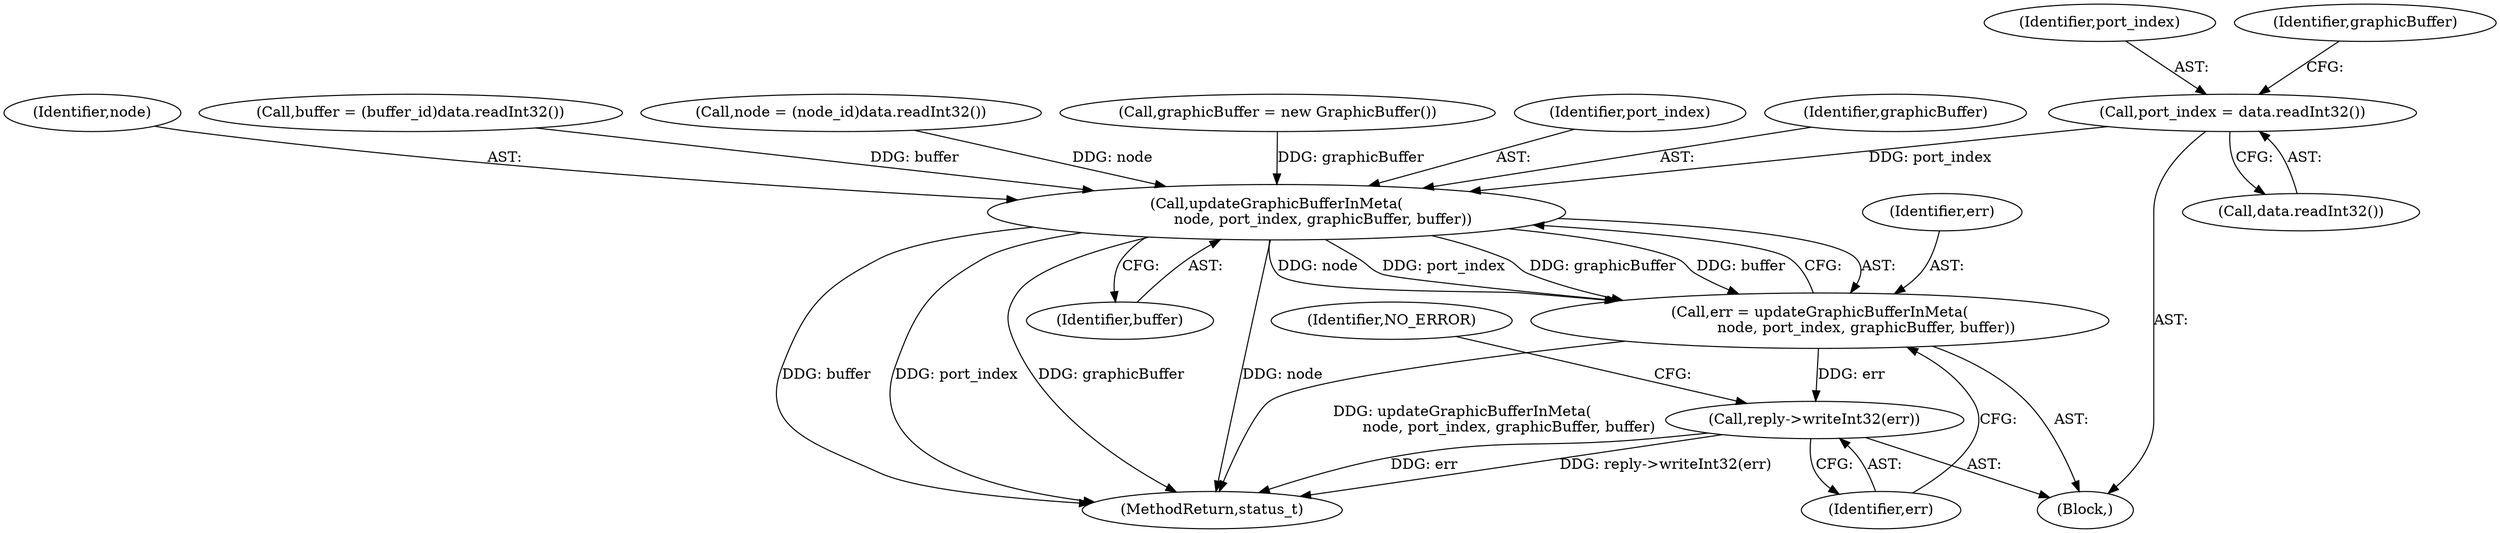 digraph "0_Android_0bb5ced60304da7f61478ffd359e7ba65d72f181@API" {
"1000738" [label="(Call,port_index = data.readInt32())"];
"1000758" [label="(Call,updateGraphicBufferInMeta(\n                    node, port_index, graphicBuffer, buffer))"];
"1000756" [label="(Call,err = updateGraphicBufferInMeta(\n                    node, port_index, graphicBuffer, buffer))"];
"1000763" [label="(Call,reply->writeInt32(err))"];
"1000739" [label="(Identifier,port_index)"];
"1000759" [label="(Identifier,node)"];
"1000763" [label="(Call,reply->writeInt32(err))"];
"1000750" [label="(Call,buffer = (buffer_id)data.readInt32())"];
"1000766" [label="(Identifier,NO_ERROR)"];
"1000738" [label="(Call,port_index = data.readInt32())"];
"1000743" [label="(Identifier,graphicBuffer)"];
"1000732" [label="(Call,node = (node_id)data.readInt32())"];
"1000757" [label="(Identifier,err)"];
"1000758" [label="(Call,updateGraphicBufferInMeta(\n                    node, port_index, graphicBuffer, buffer))"];
"1000740" [label="(Call,data.readInt32())"];
"1000756" [label="(Call,err = updateGraphicBufferInMeta(\n                    node, port_index, graphicBuffer, buffer))"];
"1000742" [label="(Call,graphicBuffer = new GraphicBuffer())"];
"1001337" [label="(MethodReturn,status_t)"];
"1000764" [label="(Identifier,err)"];
"1000762" [label="(Identifier,buffer)"];
"1000760" [label="(Identifier,port_index)"];
"1000726" [label="(Block,)"];
"1000761" [label="(Identifier,graphicBuffer)"];
"1000738" -> "1000726"  [label="AST: "];
"1000738" -> "1000740"  [label="CFG: "];
"1000739" -> "1000738"  [label="AST: "];
"1000740" -> "1000738"  [label="AST: "];
"1000743" -> "1000738"  [label="CFG: "];
"1000738" -> "1000758"  [label="DDG: port_index"];
"1000758" -> "1000756"  [label="AST: "];
"1000758" -> "1000762"  [label="CFG: "];
"1000759" -> "1000758"  [label="AST: "];
"1000760" -> "1000758"  [label="AST: "];
"1000761" -> "1000758"  [label="AST: "];
"1000762" -> "1000758"  [label="AST: "];
"1000756" -> "1000758"  [label="CFG: "];
"1000758" -> "1001337"  [label="DDG: buffer"];
"1000758" -> "1001337"  [label="DDG: port_index"];
"1000758" -> "1001337"  [label="DDG: node"];
"1000758" -> "1001337"  [label="DDG: graphicBuffer"];
"1000758" -> "1000756"  [label="DDG: node"];
"1000758" -> "1000756"  [label="DDG: port_index"];
"1000758" -> "1000756"  [label="DDG: graphicBuffer"];
"1000758" -> "1000756"  [label="DDG: buffer"];
"1000732" -> "1000758"  [label="DDG: node"];
"1000742" -> "1000758"  [label="DDG: graphicBuffer"];
"1000750" -> "1000758"  [label="DDG: buffer"];
"1000756" -> "1000726"  [label="AST: "];
"1000757" -> "1000756"  [label="AST: "];
"1000764" -> "1000756"  [label="CFG: "];
"1000756" -> "1001337"  [label="DDG: updateGraphicBufferInMeta(\n                    node, port_index, graphicBuffer, buffer)"];
"1000756" -> "1000763"  [label="DDG: err"];
"1000763" -> "1000726"  [label="AST: "];
"1000763" -> "1000764"  [label="CFG: "];
"1000764" -> "1000763"  [label="AST: "];
"1000766" -> "1000763"  [label="CFG: "];
"1000763" -> "1001337"  [label="DDG: reply->writeInt32(err)"];
"1000763" -> "1001337"  [label="DDG: err"];
}
